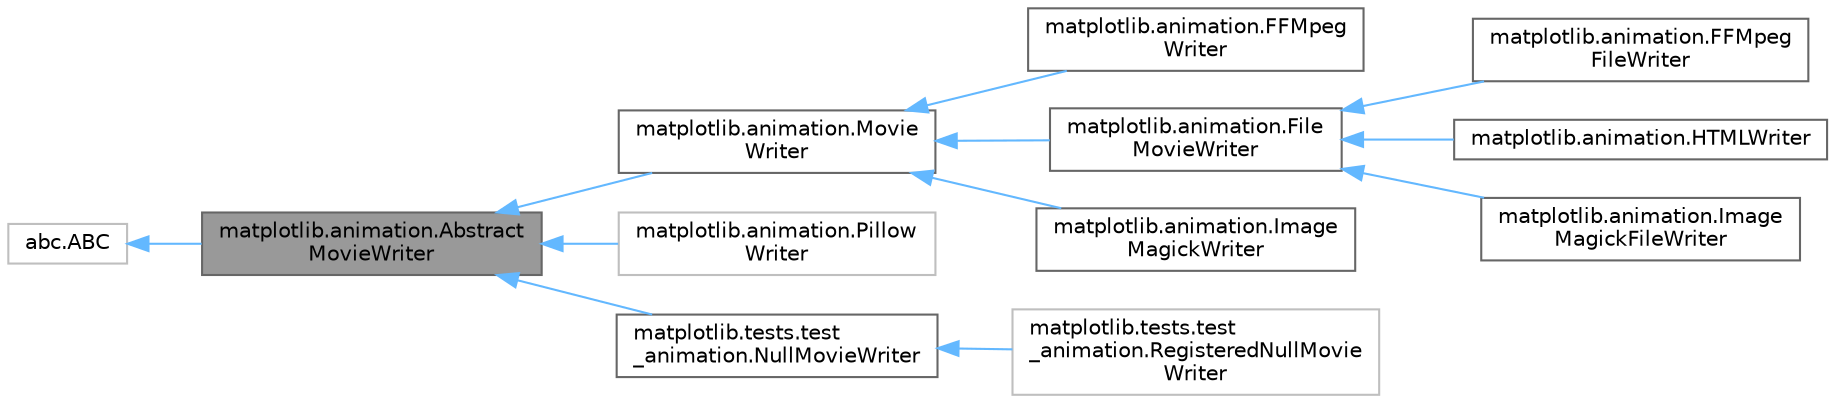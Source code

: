digraph "matplotlib.animation.AbstractMovieWriter"
{
 // LATEX_PDF_SIZE
  bgcolor="transparent";
  edge [fontname=Helvetica,fontsize=10,labelfontname=Helvetica,labelfontsize=10];
  node [fontname=Helvetica,fontsize=10,shape=box,height=0.2,width=0.4];
  rankdir="LR";
  Node1 [id="Node000001",label="matplotlib.animation.Abstract\lMovieWriter",height=0.2,width=0.4,color="gray40", fillcolor="grey60", style="filled", fontcolor="black",tooltip=" "];
  Node2 -> Node1 [id="edge12_Node000001_Node000002",dir="back",color="steelblue1",style="solid",tooltip=" "];
  Node2 [id="Node000002",label="abc.ABC",height=0.2,width=0.4,color="grey75", fillcolor="white", style="filled",tooltip=" "];
  Node1 -> Node3 [id="edge13_Node000001_Node000003",dir="back",color="steelblue1",style="solid",tooltip=" "];
  Node3 [id="Node000003",label="matplotlib.animation.Movie\lWriter",height=0.2,width=0.4,color="gray40", fillcolor="white", style="filled",URL="$d3/d37/classmatplotlib_1_1animation_1_1MovieWriter.html",tooltip=" "];
  Node3 -> Node4 [id="edge14_Node000003_Node000004",dir="back",color="steelblue1",style="solid",tooltip=" "];
  Node4 [id="Node000004",label="matplotlib.animation.FFMpeg\lWriter",height=0.2,width=0.4,color="gray40", fillcolor="white", style="filled",URL="$d8/d8a/classmatplotlib_1_1animation_1_1FFMpegWriter.html",tooltip=" "];
  Node3 -> Node5 [id="edge15_Node000003_Node000005",dir="back",color="steelblue1",style="solid",tooltip=" "];
  Node5 [id="Node000005",label="matplotlib.animation.File\lMovieWriter",height=0.2,width=0.4,color="gray40", fillcolor="white", style="filled",URL="$d9/dbb/classmatplotlib_1_1animation_1_1FileMovieWriter.html",tooltip=" "];
  Node5 -> Node6 [id="edge16_Node000005_Node000006",dir="back",color="steelblue1",style="solid",tooltip=" "];
  Node6 [id="Node000006",label="matplotlib.animation.FFMpeg\lFileWriter",height=0.2,width=0.4,color="gray40", fillcolor="white", style="filled",URL="$d0/d93/classmatplotlib_1_1animation_1_1FFMpegFileWriter.html",tooltip=" "];
  Node5 -> Node7 [id="edge17_Node000005_Node000007",dir="back",color="steelblue1",style="solid",tooltip=" "];
  Node7 [id="Node000007",label="matplotlib.animation.HTMLWriter",height=0.2,width=0.4,color="gray40", fillcolor="white", style="filled",URL="$d9/d1b/classmatplotlib_1_1animation_1_1HTMLWriter.html",tooltip=" "];
  Node5 -> Node8 [id="edge18_Node000005_Node000008",dir="back",color="steelblue1",style="solid",tooltip=" "];
  Node8 [id="Node000008",label="matplotlib.animation.Image\lMagickFileWriter",height=0.2,width=0.4,color="gray40", fillcolor="white", style="filled",URL="$d2/d9e/classmatplotlib_1_1animation_1_1ImageMagickFileWriter.html",tooltip=" "];
  Node3 -> Node9 [id="edge19_Node000003_Node000009",dir="back",color="steelblue1",style="solid",tooltip=" "];
  Node9 [id="Node000009",label="matplotlib.animation.Image\lMagickWriter",height=0.2,width=0.4,color="gray40", fillcolor="white", style="filled",URL="$d7/db5/classmatplotlib_1_1animation_1_1ImageMagickWriter.html",tooltip=" "];
  Node1 -> Node10 [id="edge20_Node000001_Node000010",dir="back",color="steelblue1",style="solid",tooltip=" "];
  Node10 [id="Node000010",label="matplotlib.animation.Pillow\lWriter",height=0.2,width=0.4,color="grey75", fillcolor="white", style="filled",URL="$d6/d06/classmatplotlib_1_1animation_1_1PillowWriter.html",tooltip=" "];
  Node1 -> Node11 [id="edge21_Node000001_Node000011",dir="back",color="steelblue1",style="solid",tooltip=" "];
  Node11 [id="Node000011",label="matplotlib.tests.test\l_animation.NullMovieWriter",height=0.2,width=0.4,color="gray40", fillcolor="white", style="filled",URL="$de/d21/classmatplotlib_1_1tests_1_1test__animation_1_1NullMovieWriter.html",tooltip=" "];
  Node11 -> Node12 [id="edge22_Node000011_Node000012",dir="back",color="steelblue1",style="solid",tooltip=" "];
  Node12 [id="Node000012",label="matplotlib.tests.test\l_animation.RegisteredNullMovie\lWriter",height=0.2,width=0.4,color="grey75", fillcolor="white", style="filled",URL="$d2/d0e/classmatplotlib_1_1tests_1_1test__animation_1_1RegisteredNullMovieWriter.html",tooltip=" "];
}
